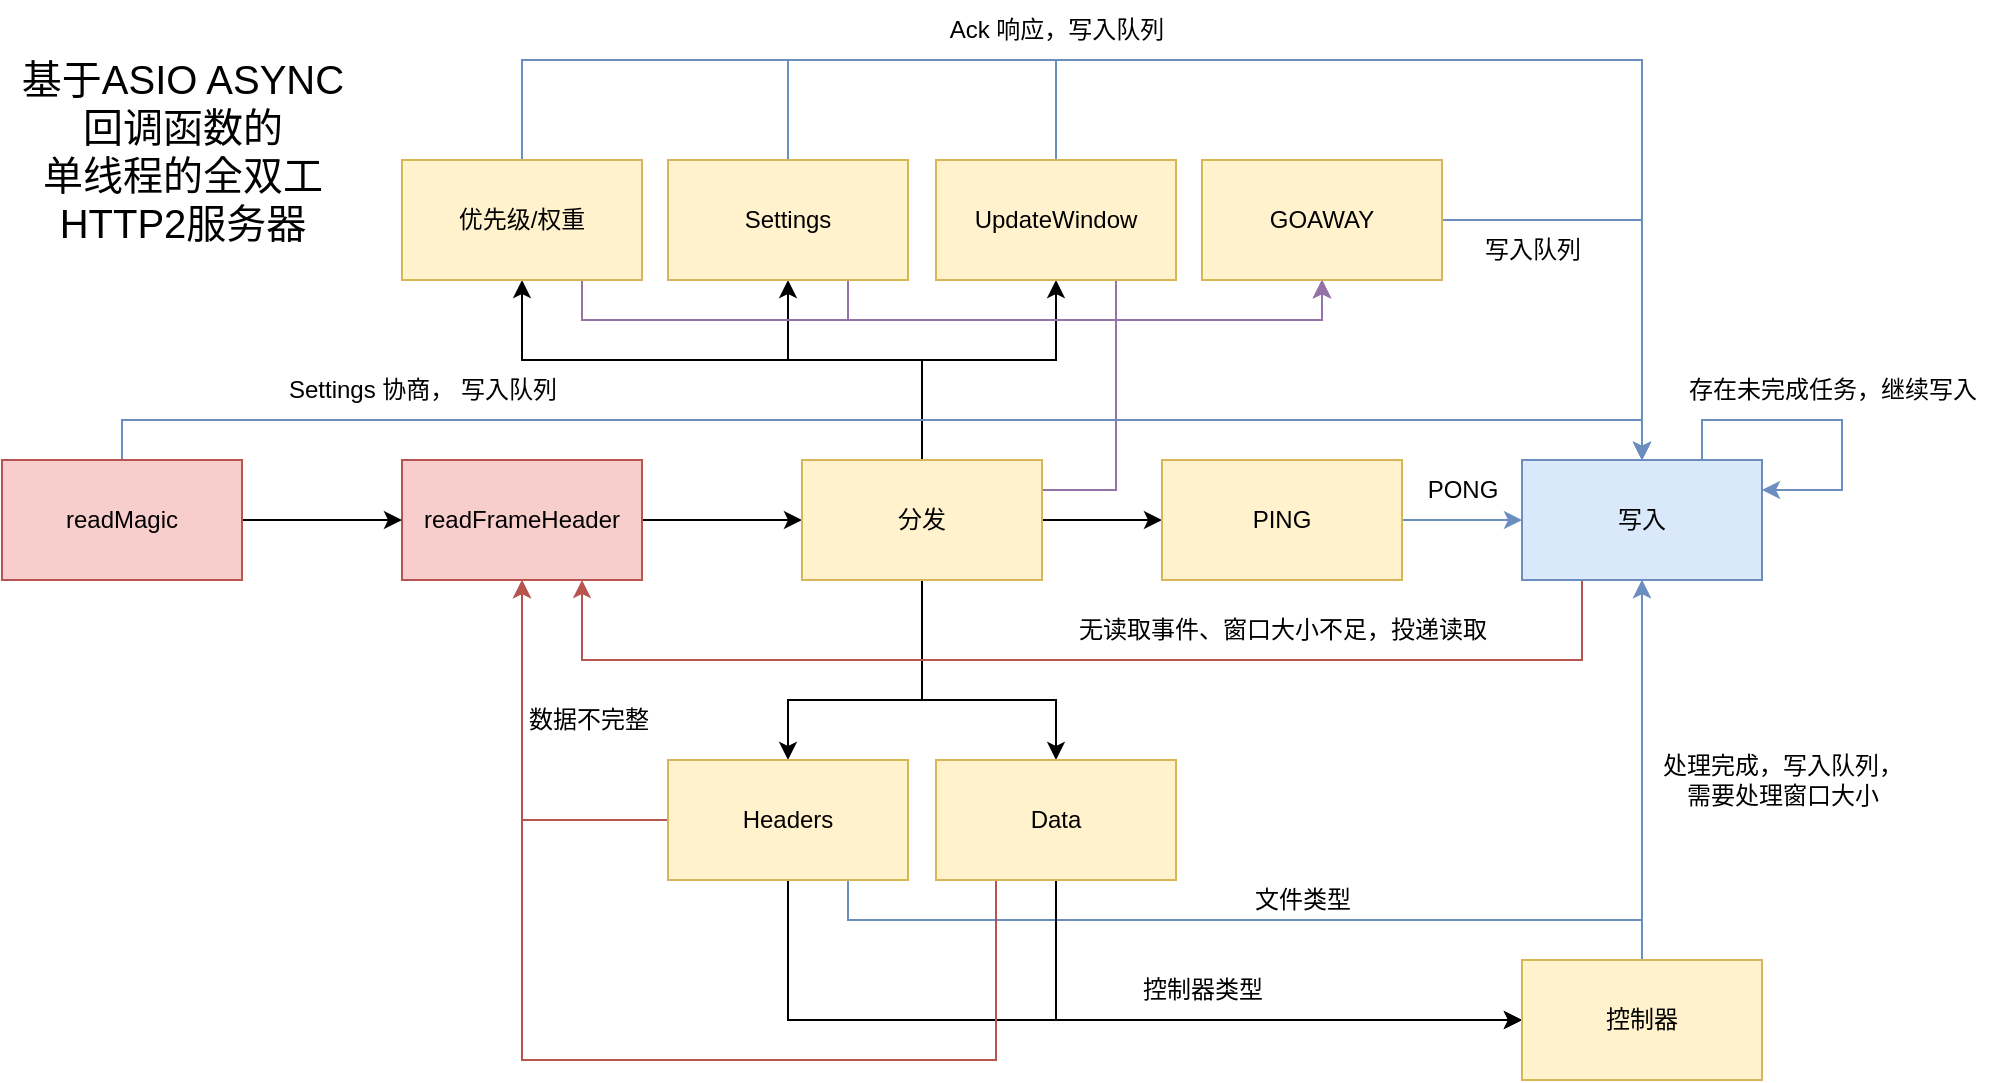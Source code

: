 <mxfile version="24.7.5">
  <diagram name="第 1 页" id="TX8Xv2_S9wcMXd1Jajkc">
    <mxGraphModel dx="1020" dy="682" grid="1" gridSize="10" guides="1" tooltips="1" connect="1" arrows="1" fold="1" page="0" pageScale="1" pageWidth="827" pageHeight="1169" math="0" shadow="0">
      <root>
        <mxCell id="0" />
        <mxCell id="1" parent="0" />
        <mxCell id="pouvRM0UXdSerpaKhllk-4" style="edgeStyle=orthogonalEdgeStyle;rounded=0;orthogonalLoop=1;jettySize=auto;html=1;exitX=1;exitY=0.5;exitDx=0;exitDy=0;entryX=0;entryY=0.5;entryDx=0;entryDy=0;" parent="1" source="pouvRM0UXdSerpaKhllk-1" target="pouvRM0UXdSerpaKhllk-2" edge="1">
          <mxGeometry relative="1" as="geometry" />
        </mxCell>
        <mxCell id="pouvRM0UXdSerpaKhllk-1" value="readFrameHeader" style="rounded=0;whiteSpace=wrap;html=1;fillColor=#f8cecc;strokeColor=#b85450;" parent="1" vertex="1">
          <mxGeometry x="240" y="280" width="120" height="60" as="geometry" />
        </mxCell>
        <mxCell id="pouvRM0UXdSerpaKhllk-5" style="edgeStyle=orthogonalEdgeStyle;rounded=0;orthogonalLoop=1;jettySize=auto;html=1;exitX=0.5;exitY=0;exitDx=0;exitDy=0;entryX=0.5;entryY=1;entryDx=0;entryDy=0;" parent="1" source="pouvRM0UXdSerpaKhllk-2" target="pouvRM0UXdSerpaKhllk-3" edge="1">
          <mxGeometry relative="1" as="geometry">
            <Array as="points">
              <mxPoint x="500" y="230" />
              <mxPoint x="433" y="230" />
            </Array>
          </mxGeometry>
        </mxCell>
        <mxCell id="pouvRM0UXdSerpaKhllk-8" style="edgeStyle=orthogonalEdgeStyle;rounded=0;orthogonalLoop=1;jettySize=auto;html=1;exitX=0.5;exitY=0;exitDx=0;exitDy=0;entryX=0.5;entryY=1;entryDx=0;entryDy=0;" parent="1" source="pouvRM0UXdSerpaKhllk-2" target="pouvRM0UXdSerpaKhllk-7" edge="1">
          <mxGeometry relative="1" as="geometry">
            <Array as="points">
              <mxPoint x="500" y="230" />
              <mxPoint x="567" y="230" />
            </Array>
          </mxGeometry>
        </mxCell>
        <mxCell id="pouvRM0UXdSerpaKhllk-16" style="edgeStyle=orthogonalEdgeStyle;rounded=0;orthogonalLoop=1;jettySize=auto;html=1;exitX=0.5;exitY=1;exitDx=0;exitDy=0;entryX=0.5;entryY=0;entryDx=0;entryDy=0;" parent="1" source="pouvRM0UXdSerpaKhllk-2" target="pouvRM0UXdSerpaKhllk-15" edge="1">
          <mxGeometry relative="1" as="geometry">
            <Array as="points">
              <mxPoint x="500" y="400" />
              <mxPoint x="433" y="400" />
            </Array>
          </mxGeometry>
        </mxCell>
        <mxCell id="pouvRM0UXdSerpaKhllk-33" style="edgeStyle=orthogonalEdgeStyle;rounded=0;orthogonalLoop=1;jettySize=auto;html=1;exitX=0.5;exitY=1;exitDx=0;exitDy=0;entryX=0.5;entryY=0;entryDx=0;entryDy=0;" parent="1" source="pouvRM0UXdSerpaKhllk-2" target="pouvRM0UXdSerpaKhllk-18" edge="1">
          <mxGeometry relative="1" as="geometry">
            <Array as="points">
              <mxPoint x="500" y="400" />
              <mxPoint x="567" y="400" />
            </Array>
          </mxGeometry>
        </mxCell>
        <mxCell id="pouvRM0UXdSerpaKhllk-42" style="edgeStyle=orthogonalEdgeStyle;rounded=0;orthogonalLoop=1;jettySize=auto;html=1;exitX=1;exitY=0.25;exitDx=0;exitDy=0;entryX=0.5;entryY=1;entryDx=0;entryDy=0;fillColor=#e1d5e7;strokeColor=#9673a6;" parent="1" source="pouvRM0UXdSerpaKhllk-2" target="pouvRM0UXdSerpaKhllk-37" edge="1">
          <mxGeometry relative="1" as="geometry">
            <Array as="points">
              <mxPoint x="597" y="295" />
              <mxPoint x="597" y="210" />
              <mxPoint x="700" y="210" />
            </Array>
          </mxGeometry>
        </mxCell>
        <mxCell id="pouvRM0UXdSerpaKhllk-44" style="edgeStyle=orthogonalEdgeStyle;rounded=0;orthogonalLoop=1;jettySize=auto;html=1;exitX=0.5;exitY=0;exitDx=0;exitDy=0;entryX=0.5;entryY=1;entryDx=0;entryDy=0;" parent="1" source="pouvRM0UXdSerpaKhllk-2" target="pouvRM0UXdSerpaKhllk-43" edge="1">
          <mxGeometry relative="1" as="geometry">
            <Array as="points">
              <mxPoint x="500" y="230" />
              <mxPoint x="300" y="230" />
            </Array>
          </mxGeometry>
        </mxCell>
        <mxCell id="pouvRM0UXdSerpaKhllk-53" style="edgeStyle=orthogonalEdgeStyle;rounded=0;orthogonalLoop=1;jettySize=auto;html=1;exitX=1;exitY=0.5;exitDx=0;exitDy=0;entryX=0;entryY=0.5;entryDx=0;entryDy=0;" parent="1" source="pouvRM0UXdSerpaKhllk-2" target="pouvRM0UXdSerpaKhllk-51" edge="1">
          <mxGeometry relative="1" as="geometry" />
        </mxCell>
        <mxCell id="pouvRM0UXdSerpaKhllk-2" value="分发" style="rounded=0;whiteSpace=wrap;html=1;fillColor=#fff2cc;strokeColor=#d6b656;" parent="1" vertex="1">
          <mxGeometry x="440" y="280" width="120" height="60" as="geometry" />
        </mxCell>
        <mxCell id="pouvRM0UXdSerpaKhllk-28" style="edgeStyle=orthogonalEdgeStyle;rounded=0;orthogonalLoop=1;jettySize=auto;html=1;exitX=0.5;exitY=0;exitDx=0;exitDy=0;entryX=0.5;entryY=0;entryDx=0;entryDy=0;fillColor=#dae8fc;strokeColor=#6c8ebf;" parent="1" source="pouvRM0UXdSerpaKhllk-3" target="pouvRM0UXdSerpaKhllk-21" edge="1">
          <mxGeometry relative="1" as="geometry">
            <Array as="points">
              <mxPoint x="433" y="80" />
              <mxPoint x="860" y="80" />
            </Array>
          </mxGeometry>
        </mxCell>
        <mxCell id="pouvRM0UXdSerpaKhllk-38" style="edgeStyle=orthogonalEdgeStyle;rounded=0;orthogonalLoop=1;jettySize=auto;html=1;exitX=0.75;exitY=1;exitDx=0;exitDy=0;entryX=0.5;entryY=1;entryDx=0;entryDy=0;fillColor=#e1d5e7;strokeColor=#9673a6;" parent="1" source="pouvRM0UXdSerpaKhllk-3" target="pouvRM0UXdSerpaKhllk-37" edge="1">
          <mxGeometry relative="1" as="geometry" />
        </mxCell>
        <mxCell id="pouvRM0UXdSerpaKhllk-3" value="Settings" style="rounded=0;whiteSpace=wrap;html=1;fillColor=#fff2cc;strokeColor=#d6b656;" parent="1" vertex="1">
          <mxGeometry x="373" y="130" width="120" height="60" as="geometry" />
        </mxCell>
        <mxCell id="pouvRM0UXdSerpaKhllk-29" style="edgeStyle=orthogonalEdgeStyle;rounded=0;orthogonalLoop=1;jettySize=auto;html=1;exitX=0.5;exitY=0;exitDx=0;exitDy=0;entryX=0.5;entryY=0;entryDx=0;entryDy=0;fillColor=#dae8fc;strokeColor=#6c8ebf;" parent="1" source="pouvRM0UXdSerpaKhllk-7" target="pouvRM0UXdSerpaKhllk-21" edge="1">
          <mxGeometry relative="1" as="geometry">
            <Array as="points">
              <mxPoint x="567" y="80" />
              <mxPoint x="860" y="80" />
            </Array>
          </mxGeometry>
        </mxCell>
        <mxCell id="pouvRM0UXdSerpaKhllk-39" style="edgeStyle=orthogonalEdgeStyle;rounded=0;orthogonalLoop=1;jettySize=auto;html=1;exitX=0.75;exitY=1;exitDx=0;exitDy=0;entryX=0.5;entryY=1;entryDx=0;entryDy=0;fillColor=#e1d5e7;strokeColor=#9673a6;" parent="1" source="pouvRM0UXdSerpaKhllk-7" target="pouvRM0UXdSerpaKhllk-37" edge="1">
          <mxGeometry relative="1" as="geometry" />
        </mxCell>
        <mxCell id="pouvRM0UXdSerpaKhllk-7" value="UpdateWindow" style="rounded=0;whiteSpace=wrap;html=1;fillColor=#fff2cc;strokeColor=#d6b656;" parent="1" vertex="1">
          <mxGeometry x="507" y="130" width="120" height="60" as="geometry" />
        </mxCell>
        <mxCell id="pouvRM0UXdSerpaKhllk-14" style="edgeStyle=orthogonalEdgeStyle;rounded=0;orthogonalLoop=1;jettySize=auto;html=1;exitX=1;exitY=0.5;exitDx=0;exitDy=0;entryX=0;entryY=0.5;entryDx=0;entryDy=0;" parent="1" source="pouvRM0UXdSerpaKhllk-13" target="pouvRM0UXdSerpaKhllk-1" edge="1">
          <mxGeometry relative="1" as="geometry" />
        </mxCell>
        <mxCell id="pouvRM0UXdSerpaKhllk-35" style="edgeStyle=orthogonalEdgeStyle;rounded=0;orthogonalLoop=1;jettySize=auto;html=1;exitX=0.5;exitY=0;exitDx=0;exitDy=0;entryX=0.5;entryY=0;entryDx=0;entryDy=0;fillColor=#dae8fc;strokeColor=#6c8ebf;" parent="1" source="pouvRM0UXdSerpaKhllk-13" target="pouvRM0UXdSerpaKhllk-21" edge="1">
          <mxGeometry relative="1" as="geometry">
            <mxPoint x="920" y="-182.286" as="targetPoint" />
          </mxGeometry>
        </mxCell>
        <mxCell id="pouvRM0UXdSerpaKhllk-13" value="readMagic" style="rounded=0;whiteSpace=wrap;html=1;fillColor=#f8cecc;strokeColor=#b85450;" parent="1" vertex="1">
          <mxGeometry x="40" y="280" width="120" height="60" as="geometry" />
        </mxCell>
        <mxCell id="pouvRM0UXdSerpaKhllk-17" style="edgeStyle=orthogonalEdgeStyle;rounded=0;orthogonalLoop=1;jettySize=auto;html=1;exitX=0;exitY=0.5;exitDx=0;exitDy=0;entryX=0.5;entryY=1;entryDx=0;entryDy=0;fillColor=#f8cecc;strokeColor=#b85450;" parent="1" source="pouvRM0UXdSerpaKhllk-15" target="pouvRM0UXdSerpaKhllk-1" edge="1">
          <mxGeometry relative="1" as="geometry" />
        </mxCell>
        <mxCell id="pouvRM0UXdSerpaKhllk-48" style="edgeStyle=orthogonalEdgeStyle;rounded=0;orthogonalLoop=1;jettySize=auto;html=1;exitX=0.5;exitY=1;exitDx=0;exitDy=0;entryX=0;entryY=0.5;entryDx=0;entryDy=0;" parent="1" source="pouvRM0UXdSerpaKhllk-15" target="pouvRM0UXdSerpaKhllk-47" edge="1">
          <mxGeometry relative="1" as="geometry" />
        </mxCell>
        <mxCell id="pouvRM0UXdSerpaKhllk-58" style="edgeStyle=orthogonalEdgeStyle;rounded=0;orthogonalLoop=1;jettySize=auto;html=1;exitX=0.75;exitY=1;exitDx=0;exitDy=0;entryX=0.5;entryY=1;entryDx=0;entryDy=0;fillColor=#dae8fc;strokeColor=#6c8ebf;" parent="1" source="pouvRM0UXdSerpaKhllk-15" target="pouvRM0UXdSerpaKhllk-21" edge="1">
          <mxGeometry relative="1" as="geometry">
            <Array as="points">
              <mxPoint x="463" y="510" />
              <mxPoint x="860" y="510" />
            </Array>
          </mxGeometry>
        </mxCell>
        <mxCell id="pouvRM0UXdSerpaKhllk-15" value="Headers" style="rounded=0;whiteSpace=wrap;html=1;fillColor=#fff2cc;strokeColor=#d6b656;" parent="1" vertex="1">
          <mxGeometry x="373" y="430" width="120" height="60" as="geometry" />
        </mxCell>
        <mxCell id="pouvRM0UXdSerpaKhllk-20" style="edgeStyle=orthogonalEdgeStyle;rounded=0;orthogonalLoop=1;jettySize=auto;html=1;exitX=0.25;exitY=1;exitDx=0;exitDy=0;entryX=0.5;entryY=1;entryDx=0;entryDy=0;fillColor=#f8cecc;strokeColor=#b85450;" parent="1" source="pouvRM0UXdSerpaKhllk-18" target="pouvRM0UXdSerpaKhllk-1" edge="1">
          <mxGeometry relative="1" as="geometry">
            <Array as="points">
              <mxPoint x="537" y="580" />
              <mxPoint x="300" y="580" />
            </Array>
          </mxGeometry>
        </mxCell>
        <mxCell id="pouvRM0UXdSerpaKhllk-49" style="edgeStyle=orthogonalEdgeStyle;rounded=0;orthogonalLoop=1;jettySize=auto;html=1;exitX=0.5;exitY=1;exitDx=0;exitDy=0;entryX=0;entryY=0.5;entryDx=0;entryDy=0;" parent="1" source="pouvRM0UXdSerpaKhllk-18" target="pouvRM0UXdSerpaKhllk-47" edge="1">
          <mxGeometry relative="1" as="geometry" />
        </mxCell>
        <mxCell id="pouvRM0UXdSerpaKhllk-18" value="Data" style="rounded=0;whiteSpace=wrap;html=1;fillColor=#fff2cc;strokeColor=#d6b656;" parent="1" vertex="1">
          <mxGeometry x="507" y="430" width="120" height="60" as="geometry" />
        </mxCell>
        <mxCell id="pouvRM0UXdSerpaKhllk-25" style="edgeStyle=orthogonalEdgeStyle;rounded=0;orthogonalLoop=1;jettySize=auto;html=1;exitX=0.25;exitY=1;exitDx=0;exitDy=0;entryX=0.75;entryY=1;entryDx=0;entryDy=0;fillColor=#f8cecc;strokeColor=#b85450;" parent="1" source="pouvRM0UXdSerpaKhllk-21" target="pouvRM0UXdSerpaKhllk-1" edge="1">
          <mxGeometry relative="1" as="geometry">
            <Array as="points">
              <mxPoint x="830" y="380" />
              <mxPoint x="330" y="380" />
            </Array>
          </mxGeometry>
        </mxCell>
        <mxCell id="pouvRM0UXdSerpaKhllk-21" value="写入" style="rounded=0;whiteSpace=wrap;html=1;fillColor=#dae8fc;strokeColor=#6c8ebf;" parent="1" vertex="1">
          <mxGeometry x="800" y="280" width="120" height="60" as="geometry" />
        </mxCell>
        <mxCell id="pouvRM0UXdSerpaKhllk-22" value="数据不完整" style="text;html=1;align=center;verticalAlign=middle;resizable=0;points=[];autosize=1;strokeColor=none;fillColor=none;" parent="1" vertex="1">
          <mxGeometry x="293" y="395" width="80" height="30" as="geometry" />
        </mxCell>
        <mxCell id="pouvRM0UXdSerpaKhllk-26" value="处理完成，写入队列，&lt;div&gt;需要处理窗口大小&lt;/div&gt;" style="text;html=1;align=center;verticalAlign=middle;resizable=0;points=[];autosize=1;strokeColor=none;fillColor=none;" parent="1" vertex="1">
          <mxGeometry x="860" y="420" width="140" height="40" as="geometry" />
        </mxCell>
        <mxCell id="pouvRM0UXdSerpaKhllk-27" value="无读取事件、窗口大小不足，投递读取" style="text;html=1;align=center;verticalAlign=middle;resizable=0;points=[];autosize=1;strokeColor=none;fillColor=none;" parent="1" vertex="1">
          <mxGeometry x="565" y="350" width="230" height="30" as="geometry" />
        </mxCell>
        <mxCell id="pouvRM0UXdSerpaKhllk-30" value="Ack 响应，写入队列" style="text;html=1;align=center;verticalAlign=middle;resizable=0;points=[];autosize=1;strokeColor=none;fillColor=none;" parent="1" vertex="1">
          <mxGeometry x="502" y="50" width="130" height="30" as="geometry" />
        </mxCell>
        <mxCell id="pouvRM0UXdSerpaKhllk-31" style="edgeStyle=orthogonalEdgeStyle;rounded=0;orthogonalLoop=1;jettySize=auto;html=1;exitX=0.75;exitY=0;exitDx=0;exitDy=0;entryX=1;entryY=0.25;entryDx=0;entryDy=0;fillColor=#dae8fc;strokeColor=#6c8ebf;" parent="1" source="pouvRM0UXdSerpaKhllk-21" target="pouvRM0UXdSerpaKhllk-21" edge="1">
          <mxGeometry relative="1" as="geometry">
            <Array as="points">
              <mxPoint x="890" y="260" />
              <mxPoint x="960" y="260" />
              <mxPoint x="960" y="295" />
            </Array>
          </mxGeometry>
        </mxCell>
        <mxCell id="pouvRM0UXdSerpaKhllk-34" value="存在未完成任务，继续写入" style="text;html=1;align=center;verticalAlign=middle;resizable=0;points=[];autosize=1;strokeColor=none;fillColor=none;" parent="1" vertex="1">
          <mxGeometry x="870" y="230" width="170" height="30" as="geometry" />
        </mxCell>
        <mxCell id="pouvRM0UXdSerpaKhllk-36" value="Settings 协商， 写入队列" style="text;html=1;align=center;verticalAlign=middle;resizable=0;points=[];autosize=1;strokeColor=none;fillColor=none;" parent="1" vertex="1">
          <mxGeometry x="170" y="230" width="160" height="30" as="geometry" />
        </mxCell>
        <mxCell id="pouvRM0UXdSerpaKhllk-40" style="edgeStyle=orthogonalEdgeStyle;rounded=0;orthogonalLoop=1;jettySize=auto;html=1;exitX=1;exitY=0.5;exitDx=0;exitDy=0;entryX=0.5;entryY=0;entryDx=0;entryDy=0;fillColor=#dae8fc;strokeColor=#6c8ebf;" parent="1" source="pouvRM0UXdSerpaKhllk-37" target="pouvRM0UXdSerpaKhllk-21" edge="1">
          <mxGeometry relative="1" as="geometry" />
        </mxCell>
        <mxCell id="pouvRM0UXdSerpaKhllk-37" value="GOAWAY" style="rounded=0;whiteSpace=wrap;html=1;fillColor=#fff2cc;strokeColor=#d6b656;" parent="1" vertex="1">
          <mxGeometry x="640" y="130" width="120" height="60" as="geometry" />
        </mxCell>
        <mxCell id="pouvRM0UXdSerpaKhllk-41" value="写入队列" style="text;html=1;align=center;verticalAlign=middle;resizable=0;points=[];autosize=1;strokeColor=none;fillColor=none;" parent="1" vertex="1">
          <mxGeometry x="770" y="160" width="70" height="30" as="geometry" />
        </mxCell>
        <mxCell id="pouvRM0UXdSerpaKhllk-45" style="edgeStyle=orthogonalEdgeStyle;rounded=0;orthogonalLoop=1;jettySize=auto;html=1;exitX=0.5;exitY=0;exitDx=0;exitDy=0;entryX=0.5;entryY=0;entryDx=0;entryDy=0;fillColor=#dae8fc;strokeColor=#6c8ebf;" parent="1" source="pouvRM0UXdSerpaKhllk-43" target="pouvRM0UXdSerpaKhllk-21" edge="1">
          <mxGeometry relative="1" as="geometry">
            <Array as="points">
              <mxPoint x="300" y="80" />
              <mxPoint x="860" y="80" />
            </Array>
          </mxGeometry>
        </mxCell>
        <mxCell id="pouvRM0UXdSerpaKhllk-46" style="edgeStyle=orthogonalEdgeStyle;rounded=0;orthogonalLoop=1;jettySize=auto;html=1;exitX=0.75;exitY=1;exitDx=0;exitDy=0;entryX=0.5;entryY=1;entryDx=0;entryDy=0;fillColor=#e1d5e7;strokeColor=#9673a6;" parent="1" source="pouvRM0UXdSerpaKhllk-43" target="pouvRM0UXdSerpaKhllk-37" edge="1">
          <mxGeometry relative="1" as="geometry" />
        </mxCell>
        <mxCell id="pouvRM0UXdSerpaKhllk-43" value="优先级/权重" style="rounded=0;whiteSpace=wrap;html=1;fillColor=#fff2cc;strokeColor=#d6b656;" parent="1" vertex="1">
          <mxGeometry x="240" y="130" width="120" height="60" as="geometry" />
        </mxCell>
        <mxCell id="pouvRM0UXdSerpaKhllk-50" style="edgeStyle=orthogonalEdgeStyle;rounded=0;orthogonalLoop=1;jettySize=auto;html=1;exitX=0.5;exitY=0;exitDx=0;exitDy=0;entryX=0.5;entryY=1;entryDx=0;entryDy=0;fillColor=#dae8fc;strokeColor=#6c8ebf;" parent="1" source="pouvRM0UXdSerpaKhllk-47" target="pouvRM0UXdSerpaKhllk-21" edge="1">
          <mxGeometry relative="1" as="geometry" />
        </mxCell>
        <mxCell id="pouvRM0UXdSerpaKhllk-47" value="控制器" style="rounded=0;whiteSpace=wrap;html=1;fillColor=#fff2cc;strokeColor=#d6b656;" parent="1" vertex="1">
          <mxGeometry x="800" y="530" width="120" height="60" as="geometry" />
        </mxCell>
        <mxCell id="pouvRM0UXdSerpaKhllk-54" style="edgeStyle=orthogonalEdgeStyle;rounded=0;orthogonalLoop=1;jettySize=auto;html=1;exitX=1;exitY=0.5;exitDx=0;exitDy=0;entryX=0;entryY=0.5;entryDx=0;entryDy=0;fillColor=#dae8fc;strokeColor=#6c8ebf;" parent="1" source="pouvRM0UXdSerpaKhllk-51" target="pouvRM0UXdSerpaKhllk-21" edge="1">
          <mxGeometry relative="1" as="geometry" />
        </mxCell>
        <mxCell id="pouvRM0UXdSerpaKhllk-51" value="PING" style="rounded=0;whiteSpace=wrap;html=1;fillColor=#fff2cc;strokeColor=#d6b656;" parent="1" vertex="1">
          <mxGeometry x="620" y="280" width="120" height="60" as="geometry" />
        </mxCell>
        <mxCell id="pouvRM0UXdSerpaKhllk-55" value="PONG" style="text;html=1;align=center;verticalAlign=middle;resizable=0;points=[];autosize=1;strokeColor=none;fillColor=none;" parent="1" vertex="1">
          <mxGeometry x="740" y="280" width="60" height="30" as="geometry" />
        </mxCell>
        <mxCell id="pouvRM0UXdSerpaKhllk-57" value="控制器类型" style="text;html=1;align=center;verticalAlign=middle;resizable=0;points=[];autosize=1;strokeColor=none;fillColor=none;" parent="1" vertex="1">
          <mxGeometry x="600" y="530" width="80" height="30" as="geometry" />
        </mxCell>
        <mxCell id="pouvRM0UXdSerpaKhllk-59" value="文件类型" style="text;html=1;align=center;verticalAlign=middle;resizable=0;points=[];autosize=1;strokeColor=none;fillColor=none;" parent="1" vertex="1">
          <mxGeometry x="655" y="485" width="70" height="30" as="geometry" />
        </mxCell>
        <mxCell id="pouvRM0UXdSerpaKhllk-60" value="基于ASIO ASYNC&lt;div&gt;回调函数的&lt;div style=&quot;font-size: 20px;&quot;&gt;单线程的全双工&lt;/div&gt;&lt;div style=&quot;font-size: 20px;&quot;&gt;HTTP2服务器&lt;/div&gt;&lt;/div&gt;" style="text;html=1;align=center;verticalAlign=middle;resizable=0;points=[];autosize=1;strokeColor=none;fillColor=none;fontSize=20;" parent="1" vertex="1">
          <mxGeometry x="40" y="70" width="180" height="110" as="geometry" />
        </mxCell>
      </root>
    </mxGraphModel>
  </diagram>
</mxfile>
